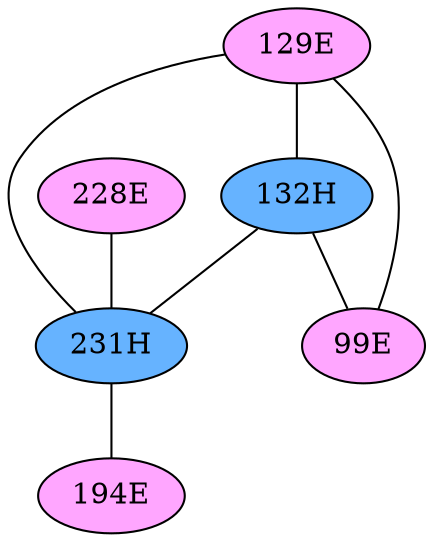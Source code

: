// The Round Table
graph {
	"129E" [fillcolor="#FFA6FF" style=radial]
	"132H" [fillcolor="#66B3FF" style=radial]
	"129E" -- "132H" [penwidth=1]
	"129E" [fillcolor="#FFA6FF" style=radial]
	"231H" [fillcolor="#66B3FF" style=radial]
	"129E" -- "231H" [penwidth=1]
	"129E" [fillcolor="#FFA6FF" style=radial]
	"99E" [fillcolor="#FFA6FF" style=radial]
	"129E" -- "99E" [penwidth=1]
	"132H" [fillcolor="#66B3FF" style=radial]
	"231H" [fillcolor="#66B3FF" style=radial]
	"132H" -- "231H" [penwidth=1]
	"132H" [fillcolor="#66B3FF" style=radial]
	"99E" [fillcolor="#FFA6FF" style=radial]
	"132H" -- "99E" [penwidth=1]
	"228E" [fillcolor="#FFA6FF" style=radial]
	"231H" [fillcolor="#66B3FF" style=radial]
	"228E" -- "231H" [penwidth=1]
	"231H" [fillcolor="#66B3FF" style=radial]
	"194E" [fillcolor="#FFA6FF" style=radial]
	"231H" -- "194E" [penwidth=1]
}
